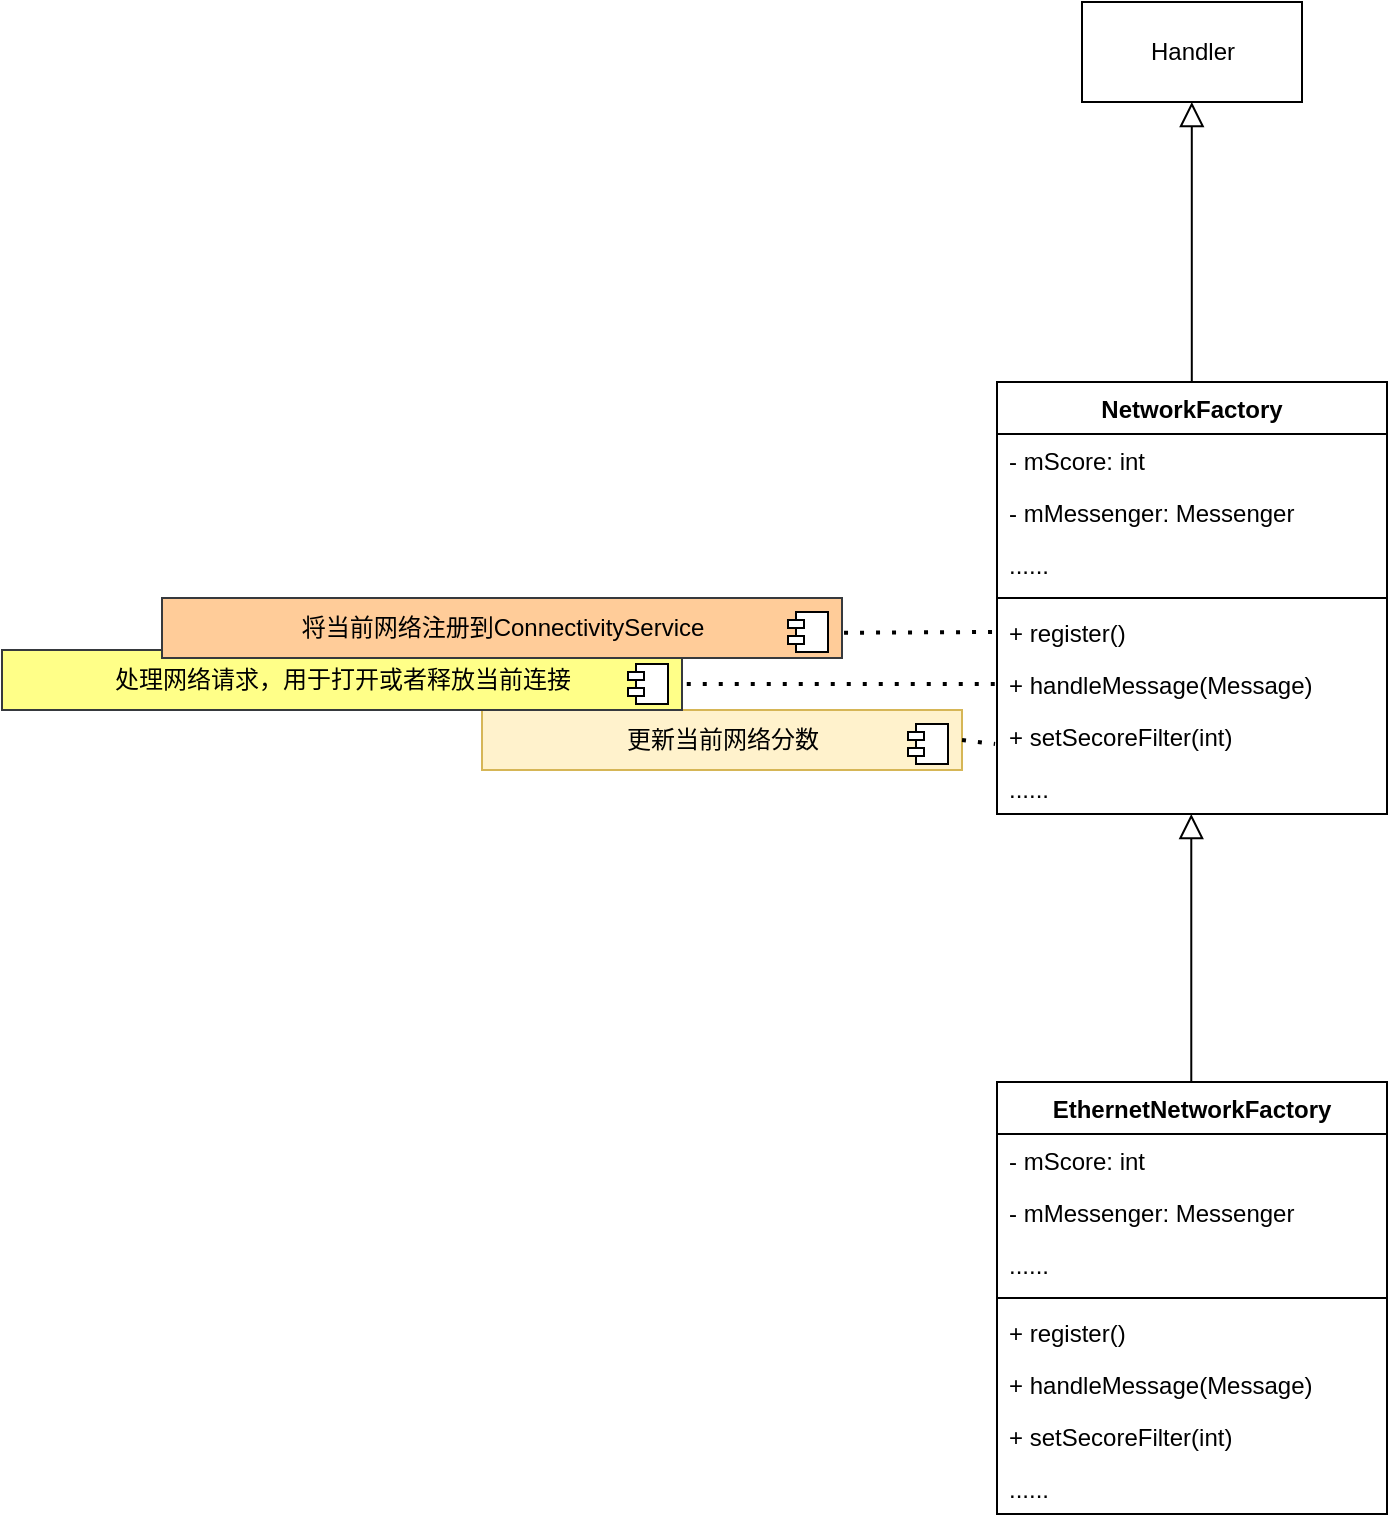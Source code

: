 <mxfile version="20.8.22" type="github">
  <diagram id="C5RBs43oDa-KdzZeNtuy" name="Page-1">
    <mxGraphModel dx="1851" dy="542" grid="1" gridSize="10" guides="1" tooltips="1" connect="1" arrows="1" fold="1" page="1" pageScale="1" pageWidth="827" pageHeight="1169" math="0" shadow="0">
      <root>
        <mxCell id="WIyWlLk6GJQsqaUBKTNV-0" />
        <mxCell id="WIyWlLk6GJQsqaUBKTNV-1" parent="WIyWlLk6GJQsqaUBKTNV-0" />
        <mxCell id="zkfFHV4jXpPFQw0GAbJ--12" value="" style="endArrow=block;endSize=10;endFill=0;shadow=0;strokeWidth=1;rounded=0;edgeStyle=elbowEdgeStyle;elbow=vertical;" parent="WIyWlLk6GJQsqaUBKTNV-1" edge="1">
          <mxGeometry width="160" relative="1" as="geometry">
            <mxPoint x="304.9" y="402" as="sourcePoint" />
            <mxPoint x="304.9" y="260.0" as="targetPoint" />
          </mxGeometry>
        </mxCell>
        <mxCell id="zOB5Pgy7R0kJXCwInkpY-6" value="Handler" style="html=1;" vertex="1" parent="WIyWlLk6GJQsqaUBKTNV-1">
          <mxGeometry x="250" y="210" width="110" height="50" as="geometry" />
        </mxCell>
        <mxCell id="zOB5Pgy7R0kJXCwInkpY-8" value="NetworkFactory" style="swimlane;fontStyle=1;align=center;verticalAlign=top;childLayout=stackLayout;horizontal=1;startSize=26;horizontalStack=0;resizeParent=1;resizeParentMax=0;resizeLast=0;collapsible=1;marginBottom=0;" vertex="1" parent="WIyWlLk6GJQsqaUBKTNV-1">
          <mxGeometry x="207.5" y="400" width="195" height="216" as="geometry">
            <mxRectangle x="207.5" y="400" width="130" height="30" as="alternateBounds" />
          </mxGeometry>
        </mxCell>
        <mxCell id="zOB5Pgy7R0kJXCwInkpY-9" value="- mScore: int" style="text;strokeColor=none;fillColor=none;align=left;verticalAlign=top;spacingLeft=4;spacingRight=4;overflow=hidden;rotatable=0;points=[[0,0.5],[1,0.5]];portConstraint=eastwest;" vertex="1" parent="zOB5Pgy7R0kJXCwInkpY-8">
          <mxGeometry y="26" width="195" height="26" as="geometry" />
        </mxCell>
        <mxCell id="zOB5Pgy7R0kJXCwInkpY-16" value="- mMessenger: Messenger" style="text;strokeColor=none;fillColor=none;align=left;verticalAlign=top;spacingLeft=4;spacingRight=4;overflow=hidden;rotatable=0;points=[[0,0.5],[1,0.5]];portConstraint=eastwest;" vertex="1" parent="zOB5Pgy7R0kJXCwInkpY-8">
          <mxGeometry y="52" width="195" height="26" as="geometry" />
        </mxCell>
        <mxCell id="zOB5Pgy7R0kJXCwInkpY-29" value="......" style="text;strokeColor=none;fillColor=none;align=left;verticalAlign=top;spacingLeft=4;spacingRight=4;overflow=hidden;rotatable=0;points=[[0,0.5],[1,0.5]];portConstraint=eastwest;" vertex="1" parent="zOB5Pgy7R0kJXCwInkpY-8">
          <mxGeometry y="78" width="195" height="26" as="geometry" />
        </mxCell>
        <mxCell id="zOB5Pgy7R0kJXCwInkpY-10" value="" style="line;strokeWidth=1;fillColor=none;align=left;verticalAlign=middle;spacingTop=-1;spacingLeft=3;spacingRight=3;rotatable=0;labelPosition=right;points=[];portConstraint=eastwest;strokeColor=inherit;" vertex="1" parent="zOB5Pgy7R0kJXCwInkpY-8">
          <mxGeometry y="104" width="195" height="8" as="geometry" />
        </mxCell>
        <mxCell id="zOB5Pgy7R0kJXCwInkpY-11" value="+ register()" style="text;strokeColor=none;fillColor=none;align=left;verticalAlign=top;spacingLeft=4;spacingRight=4;overflow=hidden;rotatable=0;points=[[0,0.5],[1,0.5]];portConstraint=eastwest;" vertex="1" parent="zOB5Pgy7R0kJXCwInkpY-8">
          <mxGeometry y="112" width="195" height="26" as="geometry" />
        </mxCell>
        <mxCell id="zOB5Pgy7R0kJXCwInkpY-17" value="+ handleMessage(Message)" style="text;strokeColor=none;fillColor=none;align=left;verticalAlign=top;spacingLeft=4;spacingRight=4;overflow=hidden;rotatable=0;points=[[0,0.5],[1,0.5]];portConstraint=eastwest;" vertex="1" parent="zOB5Pgy7R0kJXCwInkpY-8">
          <mxGeometry y="138" width="195" height="26" as="geometry" />
        </mxCell>
        <mxCell id="zOB5Pgy7R0kJXCwInkpY-19" value="+ setSecoreFilter(int)" style="text;strokeColor=none;fillColor=none;align=left;verticalAlign=top;spacingLeft=4;spacingRight=4;overflow=hidden;rotatable=0;points=[[0,0.5],[1,0.5]];portConstraint=eastwest;" vertex="1" parent="zOB5Pgy7R0kJXCwInkpY-8">
          <mxGeometry y="164" width="195" height="26" as="geometry" />
        </mxCell>
        <mxCell id="zOB5Pgy7R0kJXCwInkpY-30" value="......" style="text;strokeColor=none;fillColor=none;align=left;verticalAlign=top;spacingLeft=4;spacingRight=4;overflow=hidden;rotatable=0;points=[[0,0.5],[1,0.5]];portConstraint=eastwest;" vertex="1" parent="zOB5Pgy7R0kJXCwInkpY-8">
          <mxGeometry y="190" width="195" height="26" as="geometry" />
        </mxCell>
        <mxCell id="zOB5Pgy7R0kJXCwInkpY-20" value="更新当前网络分数" style="html=1;dropTarget=0;fillColor=#fff2cc;strokeColor=#d6b656;" vertex="1" parent="WIyWlLk6GJQsqaUBKTNV-1">
          <mxGeometry x="-50" y="564" width="240" height="30" as="geometry" />
        </mxCell>
        <mxCell id="zOB5Pgy7R0kJXCwInkpY-21" value="" style="shape=module;jettyWidth=8;jettyHeight=4;" vertex="1" parent="zOB5Pgy7R0kJXCwInkpY-20">
          <mxGeometry x="1" width="20" height="20" relative="1" as="geometry">
            <mxPoint x="-27" y="7" as="offset" />
          </mxGeometry>
        </mxCell>
        <mxCell id="zOB5Pgy7R0kJXCwInkpY-22" value="" style="endArrow=none;dashed=1;html=1;dashPattern=1 3;strokeWidth=2;rounded=0;entryX=-0.005;entryY=0.654;entryDx=0;entryDy=0;entryPerimeter=0;exitX=1;exitY=0.5;exitDx=0;exitDy=0;" edge="1" parent="WIyWlLk6GJQsqaUBKTNV-1" source="zOB5Pgy7R0kJXCwInkpY-20" target="zOB5Pgy7R0kJXCwInkpY-19">
          <mxGeometry width="50" height="50" relative="1" as="geometry">
            <mxPoint x="140" y="570" as="sourcePoint" />
            <mxPoint x="190" y="520" as="targetPoint" />
          </mxGeometry>
        </mxCell>
        <mxCell id="zOB5Pgy7R0kJXCwInkpY-23" value="处理网络请求，用于打开或者释放当前连接" style="html=1;dropTarget=0;fillColor=#ffff88;strokeColor=#36393d;" vertex="1" parent="WIyWlLk6GJQsqaUBKTNV-1">
          <mxGeometry x="-290" y="534" width="340" height="30" as="geometry" />
        </mxCell>
        <mxCell id="zOB5Pgy7R0kJXCwInkpY-24" value="" style="shape=module;jettyWidth=8;jettyHeight=4;" vertex="1" parent="zOB5Pgy7R0kJXCwInkpY-23">
          <mxGeometry x="1" width="20" height="20" relative="1" as="geometry">
            <mxPoint x="-27" y="7" as="offset" />
          </mxGeometry>
        </mxCell>
        <mxCell id="zOB5Pgy7R0kJXCwInkpY-25" value="" style="endArrow=none;dashed=1;html=1;dashPattern=1 3;strokeWidth=2;rounded=0;entryX=0;entryY=0.5;entryDx=0;entryDy=0;exitX=1.007;exitY=0.567;exitDx=0;exitDy=0;exitPerimeter=0;" edge="1" parent="WIyWlLk6GJQsqaUBKTNV-1" source="zOB5Pgy7R0kJXCwInkpY-23" target="zOB5Pgy7R0kJXCwInkpY-17">
          <mxGeometry width="50" height="50" relative="1" as="geometry">
            <mxPoint x="60" y="595" as="sourcePoint" />
            <mxPoint x="217" y="565" as="targetPoint" />
          </mxGeometry>
        </mxCell>
        <mxCell id="zOB5Pgy7R0kJXCwInkpY-26" value="将当前网络注册到ConnectivityService" style="html=1;dropTarget=0;fillColor=#ffcc99;strokeColor=#36393d;" vertex="1" parent="WIyWlLk6GJQsqaUBKTNV-1">
          <mxGeometry x="-210" y="508" width="340" height="30" as="geometry" />
        </mxCell>
        <mxCell id="zOB5Pgy7R0kJXCwInkpY-27" value="" style="shape=module;jettyWidth=8;jettyHeight=4;" vertex="1" parent="zOB5Pgy7R0kJXCwInkpY-26">
          <mxGeometry x="1" width="20" height="20" relative="1" as="geometry">
            <mxPoint x="-27" y="7" as="offset" />
          </mxGeometry>
        </mxCell>
        <mxCell id="zOB5Pgy7R0kJXCwInkpY-28" value="" style="endArrow=none;dashed=1;html=1;dashPattern=1 3;strokeWidth=2;rounded=0;entryX=0;entryY=0.5;entryDx=0;entryDy=0;exitX=1.003;exitY=0.579;exitDx=0;exitDy=0;exitPerimeter=0;" edge="1" parent="WIyWlLk6GJQsqaUBKTNV-1" source="zOB5Pgy7R0kJXCwInkpY-26" target="zOB5Pgy7R0kJXCwInkpY-11">
          <mxGeometry width="50" height="50" relative="1" as="geometry">
            <mxPoint x="62" y="535" as="sourcePoint" />
            <mxPoint x="218" y="535" as="targetPoint" />
          </mxGeometry>
        </mxCell>
        <mxCell id="zOB5Pgy7R0kJXCwInkpY-31" value="" style="endArrow=block;endSize=10;endFill=0;shadow=0;strokeWidth=1;rounded=0;edgeStyle=elbowEdgeStyle;elbow=vertical;" edge="1" parent="WIyWlLk6GJQsqaUBKTNV-1">
          <mxGeometry width="160" relative="1" as="geometry">
            <mxPoint x="304.64" y="758" as="sourcePoint" />
            <mxPoint x="304.64" y="616.0" as="targetPoint" />
          </mxGeometry>
        </mxCell>
        <mxCell id="zOB5Pgy7R0kJXCwInkpY-32" value="EthernetNetworkFactory" style="swimlane;fontStyle=1;align=center;verticalAlign=top;childLayout=stackLayout;horizontal=1;startSize=26;horizontalStack=0;resizeParent=1;resizeParentMax=0;resizeLast=0;collapsible=1;marginBottom=0;" vertex="1" parent="WIyWlLk6GJQsqaUBKTNV-1">
          <mxGeometry x="207.5" y="750" width="195" height="216" as="geometry">
            <mxRectangle x="207.5" y="400" width="130" height="30" as="alternateBounds" />
          </mxGeometry>
        </mxCell>
        <mxCell id="zOB5Pgy7R0kJXCwInkpY-33" value="- mScore: int" style="text;strokeColor=none;fillColor=none;align=left;verticalAlign=top;spacingLeft=4;spacingRight=4;overflow=hidden;rotatable=0;points=[[0,0.5],[1,0.5]];portConstraint=eastwest;" vertex="1" parent="zOB5Pgy7R0kJXCwInkpY-32">
          <mxGeometry y="26" width="195" height="26" as="geometry" />
        </mxCell>
        <mxCell id="zOB5Pgy7R0kJXCwInkpY-34" value="- mMessenger: Messenger" style="text;strokeColor=none;fillColor=none;align=left;verticalAlign=top;spacingLeft=4;spacingRight=4;overflow=hidden;rotatable=0;points=[[0,0.5],[1,0.5]];portConstraint=eastwest;" vertex="1" parent="zOB5Pgy7R0kJXCwInkpY-32">
          <mxGeometry y="52" width="195" height="26" as="geometry" />
        </mxCell>
        <mxCell id="zOB5Pgy7R0kJXCwInkpY-35" value="......" style="text;strokeColor=none;fillColor=none;align=left;verticalAlign=top;spacingLeft=4;spacingRight=4;overflow=hidden;rotatable=0;points=[[0,0.5],[1,0.5]];portConstraint=eastwest;" vertex="1" parent="zOB5Pgy7R0kJXCwInkpY-32">
          <mxGeometry y="78" width="195" height="26" as="geometry" />
        </mxCell>
        <mxCell id="zOB5Pgy7R0kJXCwInkpY-36" value="" style="line;strokeWidth=1;fillColor=none;align=left;verticalAlign=middle;spacingTop=-1;spacingLeft=3;spacingRight=3;rotatable=0;labelPosition=right;points=[];portConstraint=eastwest;strokeColor=inherit;" vertex="1" parent="zOB5Pgy7R0kJXCwInkpY-32">
          <mxGeometry y="104" width="195" height="8" as="geometry" />
        </mxCell>
        <mxCell id="zOB5Pgy7R0kJXCwInkpY-37" value="+ register()" style="text;strokeColor=none;fillColor=none;align=left;verticalAlign=top;spacingLeft=4;spacingRight=4;overflow=hidden;rotatable=0;points=[[0,0.5],[1,0.5]];portConstraint=eastwest;" vertex="1" parent="zOB5Pgy7R0kJXCwInkpY-32">
          <mxGeometry y="112" width="195" height="26" as="geometry" />
        </mxCell>
        <mxCell id="zOB5Pgy7R0kJXCwInkpY-38" value="+ handleMessage(Message)" style="text;strokeColor=none;fillColor=none;align=left;verticalAlign=top;spacingLeft=4;spacingRight=4;overflow=hidden;rotatable=0;points=[[0,0.5],[1,0.5]];portConstraint=eastwest;" vertex="1" parent="zOB5Pgy7R0kJXCwInkpY-32">
          <mxGeometry y="138" width="195" height="26" as="geometry" />
        </mxCell>
        <mxCell id="zOB5Pgy7R0kJXCwInkpY-39" value="+ setSecoreFilter(int)" style="text;strokeColor=none;fillColor=none;align=left;verticalAlign=top;spacingLeft=4;spacingRight=4;overflow=hidden;rotatable=0;points=[[0,0.5],[1,0.5]];portConstraint=eastwest;" vertex="1" parent="zOB5Pgy7R0kJXCwInkpY-32">
          <mxGeometry y="164" width="195" height="26" as="geometry" />
        </mxCell>
        <mxCell id="zOB5Pgy7R0kJXCwInkpY-40" value="......" style="text;strokeColor=none;fillColor=none;align=left;verticalAlign=top;spacingLeft=4;spacingRight=4;overflow=hidden;rotatable=0;points=[[0,0.5],[1,0.5]];portConstraint=eastwest;" vertex="1" parent="zOB5Pgy7R0kJXCwInkpY-32">
          <mxGeometry y="190" width="195" height="26" as="geometry" />
        </mxCell>
      </root>
    </mxGraphModel>
  </diagram>
</mxfile>
